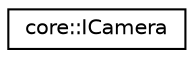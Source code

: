 digraph "Graphical Class Hierarchy"
{
  edge [fontname="Helvetica",fontsize="10",labelfontname="Helvetica",labelfontsize="10"];
  node [fontname="Helvetica",fontsize="10",shape=record];
  rankdir="LR";
  Node1 [label="core::ICamera",height=0.2,width=0.4,color="black", fillcolor="white", style="filled",URL="$classcore_1_1_i_camera.html"];
}
